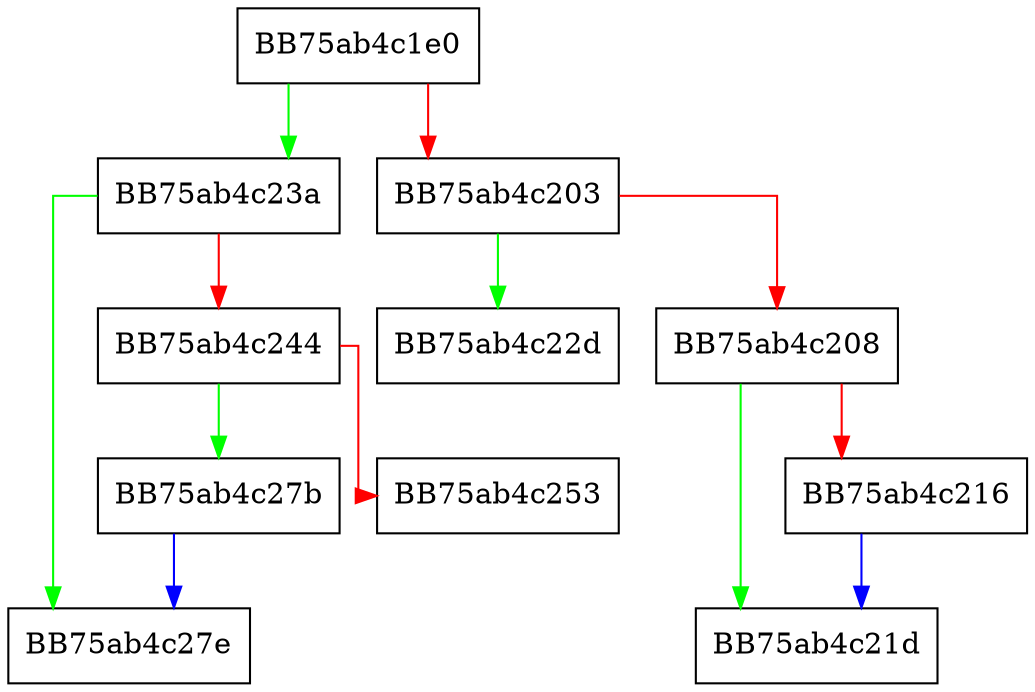 digraph absFunc {
  node [shape="box"];
  graph [splines=ortho];
  BB75ab4c1e0 -> BB75ab4c23a [color="green"];
  BB75ab4c1e0 -> BB75ab4c203 [color="red"];
  BB75ab4c203 -> BB75ab4c22d [color="green"];
  BB75ab4c203 -> BB75ab4c208 [color="red"];
  BB75ab4c208 -> BB75ab4c21d [color="green"];
  BB75ab4c208 -> BB75ab4c216 [color="red"];
  BB75ab4c216 -> BB75ab4c21d [color="blue"];
  BB75ab4c23a -> BB75ab4c27e [color="green"];
  BB75ab4c23a -> BB75ab4c244 [color="red"];
  BB75ab4c244 -> BB75ab4c27b [color="green"];
  BB75ab4c244 -> BB75ab4c253 [color="red"];
  BB75ab4c27b -> BB75ab4c27e [color="blue"];
}